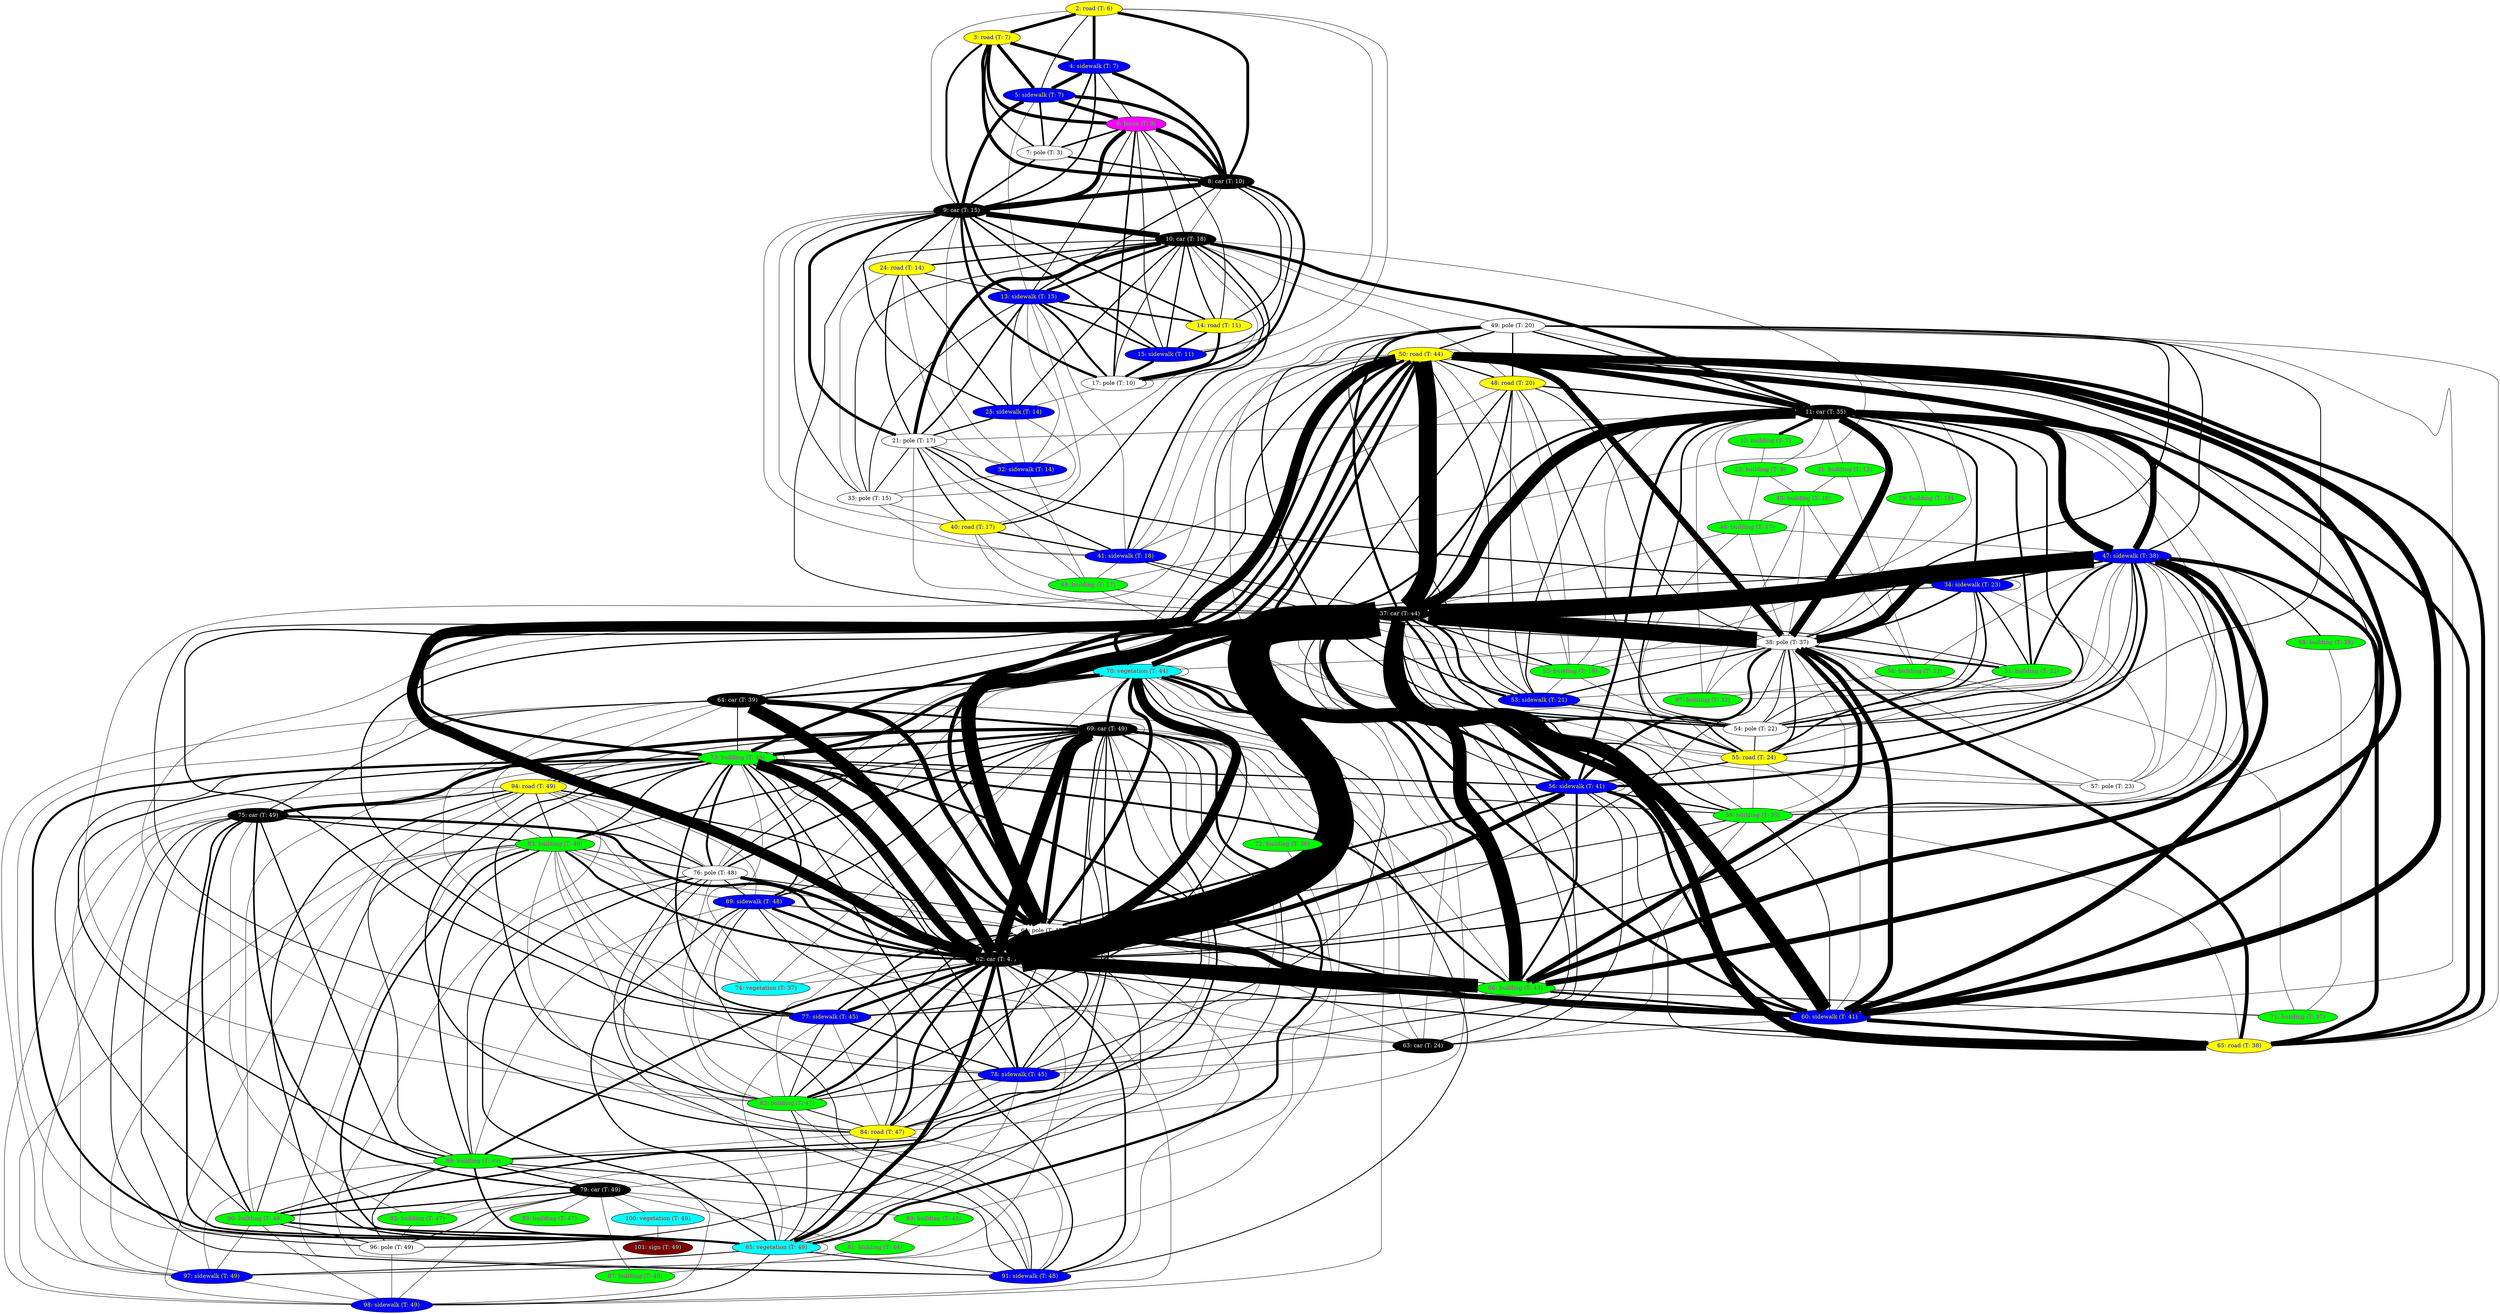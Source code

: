 // Num vertices: 84
// Num edges: 485
graph semantic_graph {
	2 [ label="2: road (T: 6)", fillcolor="#ffff00", fontcolor="#0000ff", pos = "36.7961, 109.279!", style=filled ] // 3D pos: 36.7961 109.279 2.03078 // Observers: 0,12,24,36,48,59,70,
	3 [ label="3: road (T: 7)", fillcolor="#ffff00", fontcolor="#0000ff", pos = "41.6663, 117.619!", style=filled ] // 3D pos: 41.6663 117.619 1.64904 // Observers: 0,12,24,36,48,59,70,81,
	4 [ label="4: sidewalk (T: 7)", fillcolor="#0000ff", fontcolor="#ffff00", pos = "40.5764, 113.915!", style=filled ] // 3D pos: 40.5764 113.915 2.08299 // Observers: 0,12,24,36,48,59,70,81,
	5 [ label="5: sidewalk (T: 7)", fillcolor="#0000ff", fontcolor="#ffff00", pos = "39.7301, 122.02!", style=filled ] // 3D pos: 39.7301  122.02 2.08752 // Observers: 0,12,24,36,48,59,70,81,
	6 [ label="6: fence (T: 9)", fillcolor="#ff00ff", fontcolor="#00ff00", pos = "35.2888, 126.488!", style=filled ] // 3D pos: 35.2888 126.488 2.75901 // Observers: 0,12,24,36,48,59,70,81,92,106,
	7 [ label="7: pole (T: 3)", fillcolor="#ffffff", fontcolor="#000000", pos = "40.7771, 121.359!", style=filled ] // 3D pos: 40.7771 121.359 2.32973 // Observers: 0,12,24,36,
	8 [ label="8: car (T: 10)", fillcolor="#000000", fontcolor="#ffffff", pos = "36.3176, 120.909!", style=filled ] // 3D pos: 36.3176 120.909 2.31108 // Observers: 0,12,24,36,48,59,70,81,92,106,120,
	9 [ label="9: car (T: 15)", fillcolor="#000000", fontcolor="#ffffff", pos = "29.7477, 120.81!", style=filled ] // 3D pos: 29.7477  120.81 2.33007 // Observers: 0,12,24,36,48,59,70,81,92,106,120,132,149,157,170,
	10 [ label="10: car (T: 18)", fillcolor="#000000", fontcolor="#ffffff", pos = "22.5979, 120.637!", style=filled ] // 3D pos: 22.5979 120.637 2.38508 // Observers: 0,12,24,36,48,59,70,81,106,120,132,141,149,157,170,183,193,205,
	11 [ label="11: car (T: 35)", fillcolor="#000000", fontcolor="#ffffff", pos = "6.30613, 119.093!", style=filled ] // 3D pos: 6.30613 119.093 2.39058 // Observers: 0,12,24,36,48,59,70,81,183,193,205,217,232,245,255,265,276,291,309,327,345,363,378,394,411,426,442,460,
	12 [ label="12: building (T: 7)", fillcolor="#00ff00", fontcolor="#ff00ff", pos = "4.7421, 112.976!", style=filled ] // 3D pos:  4.7421 112.976 12.6003 // Observers: 12,12,24,36,48,59,70,81,
	13 [ label="13: sidewalk (T: 15)", fillcolor="#0000ff", fontcolor="#ffff00", pos = "26.5966, 123.624!", style=filled ] // 3D pos: 26.5966 123.624  1.8158 // Observers: 81,81,106,120,132,157,170,
	14 [ label="14: road (T: 11)", fillcolor="#ffff00", fontcolor="#0000ff", pos = "36.5167, 117.516!", style=filled ] // 3D pos: 36.5167 117.516 1.63895 // Observers: 92,92,106,120,132,
	15 [ label="15: sidewalk (T: 11)", fillcolor="#0000ff", fontcolor="#ffff00", pos = "35.1859, 113.944!", style=filled ] // 3D pos: 35.1859 113.944 2.04333 // Observers: 92,92,106,120,132,
	17 [ label="17: pole (T: 10)", fillcolor="#ffffff", fontcolor="#000000", pos = "33.4696, 112.45!", style=filled ] // 3D pos: 33.4696  112.45 2.24704 // Observers: 92,92,106,106,106,120,120,
	21 [ label="21: pole (T: 17)", fillcolor="#ffffff", fontcolor="#000000", pos = "19.068, 122.329!", style=filled ] // 3D pos:  19.068 122.329 6.60728 // Observers: 92,92,106,120,132,149,157,170,183,193,
	23 [ label="23: building (T: 9)", fillcolor="#00ff00", fontcolor="#ff00ff", pos = "1.26734, 113.66!", style=filled ] // 3D pos: 1.26734  113.66 11.5494 // Observers: 92,92,
	24 [ label="24: road (T: 14)", fillcolor="#ffff00", fontcolor="#0000ff", pos = "30.2084, 117.479!", style=filled ] // 3D pos: 30.2084 117.479   1.634 // Observers: 141,141,149,157,
	25 [ label="25: sidewalk (T: 14)", fillcolor="#0000ff", fontcolor="#ffff00", pos = "28.9619, 114.077!", style=filled ] // 3D pos: 28.9619 114.077 2.03481 // Observers: 141,141,149,157,
	29 [ label="29: building (T: 15)", fillcolor="#00ff00", fontcolor="#ff00ff", pos = "-14.8492, 114.177!", style=filled ] // 3D pos: -14.8492 114.177 13.1562 // Observers: 141,141,
	31 [ label="31: building (T: 13)", fillcolor="#00ff00", fontcolor="#ff00ff", pos = "-4.47406, 112.941!", style=filled ] // 3D pos: -4.47406 112.941  11.009 // Observers: 149,149,
	32 [ label="32: sidewalk (T: 14)", fillcolor="#0000ff", fontcolor="#ffff00", pos = "21.0935, 123.327!", style=filled ] // 3D pos: 21.0935 123.327 1.95101 // Observers: 157,157,
	33 [ label="33: pole (T: 15)", fillcolor="#ffffff", fontcolor="#000000", pos = "23.6705, 121.896!", style=filled ] // 3D pos: 23.6705 121.896 2.29383 // Observers: 157,157,170,
	34 [ label="34: sidewalk (T: 23)", fillcolor="#0000ff", fontcolor="#ffff00", pos = "6.60702, 123.481!", style=filled ] // 3D pos: 6.60702 123.481 1.75484 // Observers: 157,157,170,183,255,255,265,
	37 [ label="37: car (T: 44)", fillcolor="#000000", fontcolor="#ffffff", pos = "7.99192, 108.31!", style=filled ] // 3D pos: 7.99192  108.31 2.29295 // Observers: 157,157,183,205,217,217,217,232,232,245,255,265,265,276,276,291,291,309,309,309,327,327,327,345,345,345,345,363,363,378,378,378,394,394,394,411,411,426,426,442,442,460,460,477,494,510,524,537,549,561,573,589,
	38 [ label="38: pole (T: 37)", fillcolor="#ffffff", fontcolor="#000000", pos = "4.53143, 114.276!", style=filled ] // 3D pos: 4.53143 114.276  4.8441 // Observers: 170,170,193,205,217,232,245,255,265,276,291,309,327,345,363,378,394,411,426,442,477,494,
	40 [ label="40: road (T: 17)", fillcolor="#ffff00", fontcolor="#0000ff", pos = "24.4722, 117.434!", style=filled ] // 3D pos: 24.4722 117.434  1.6168 // Observers: 170,170,183,193,
	41 [ label="41: sidewalk (T: 18)", fillcolor="#0000ff", fontcolor="#ffff00", pos = "22.4138, 114.074!", style=filled ] // 3D pos: 22.4138 114.074  1.9534 // Observers: 170,170,183,193,205,
	43 [ label="43: building (T: 16)", fillcolor="#00ff00", fontcolor="#ff00ff", pos = "-2.24078, 113.733!", style=filled ] // 3D pos: -2.24078 113.733 9.03069 // Observers: 183,183,
	44 [ label="44: building (T: 17)", fillcolor="#00ff00", fontcolor="#ff00ff", pos = "18.0031, 123.427!", style=filled ] // 3D pos: 18.0031 123.427 4.25153 // Observers: 193,193,
	45 [ label="45: sidewalk (T: 21)", fillcolor="#0000ff", fontcolor="#ffff00", pos = "13.6468, 122.53!", style=filled ] // 3D pos: 13.6468  122.53 2.01178 // Observers: 193,193,205,217,232,245,
	46 [ label="46: building (T: 17)", fillcolor="#00ff00", fontcolor="#ff00ff", pos = "2.32451, 113.111!", style=filled ] // 3D pos: 2.32451 113.111 7.65596 // Observers: 193,193,
	47 [ label="47: sidewalk (T: 38)", fillcolor="#0000ff", fontcolor="#ffff00", pos = "1.97953, 115.998!", style=filled ] // 3D pos: 1.97953 115.998 1.71101 // Observers: 193,193,205,217,232,245,255,265,276,291,309,327,345,363,378,394,411,426,442,460,477,494,510,
	48 [ label="48: road (T: 20)", fillcolor="#ffff00", fontcolor="#0000ff", pos = "19.0373, 117.438!", style=filled ] // 3D pos: 19.0373 117.438 1.62086 // Observers: 205,205,217,232,
	49 [ label="49: pole (T: 20)", fillcolor="#ffffff", fontcolor="#000000", pos = "13.642, 113.004!", style=filled ] // 3D pos:  13.642 113.004 2.29588 // Observers: 205,205,217,232,
	50 [ label="50: road (T: 44)", fillcolor="#ffff00", fontcolor="#0000ff", pos = "10.1966, 108.594!", style=filled ] // 3D pos: 10.1966 108.594 1.84315 // Observers: 205,205,217,232,291,291,291,309,309,327,345,394,394,426,442,460,477,494,524,537,549,561,573,589,
	51 [ label="51: building (T: 22)", fillcolor="#00ff00", fontcolor="#ff00ff", pos = "1.26776, 118.218!", style=filled ] // 3D pos: 1.26776 118.218 7.46823 // Observers: 205,205,217,232,245,255,
	52 [ label="52: building (T: 19)", fillcolor="#00ff00", fontcolor="#ff00ff", pos = "16.2615, 113.13!", style=filled ] // 3D pos: 16.2615  113.13 2.21297 // Observers: 217,217,
	53 [ label="53: sidewalk (T: 21)", fillcolor="#0000ff", fontcolor="#ffff00", pos = "16.3999, 114.001!", style=filled ] // 3D pos: 16.3999 114.001 2.10182 // Observers: 217,217,232,245,
	54 [ label="54: pole (T: 22)", fillcolor="#ffffff", fontcolor="#000000", pos = "13.893, 122.006!", style=filled ] // 3D pos:  13.893 122.006 2.18859 // Observers: 217,217,232,245,255,
	55 [ label="55: road (T: 24)", fillcolor="#ffff00", fontcolor="#0000ff", pos = "13.2726, 117.255!", style=filled ] // 3D pos: 13.2726 117.255 1.60837 // Observers: 245,245,255,265,276,
	56 [ label="56: sidewalk (T: 41)", fillcolor="#0000ff", fontcolor="#ffff00", pos = "4.75075, 108.796!", style=filled ] // 3D pos: 4.75075 108.796 1.90388 // Observers: 265,265,276,276,291,426,442,524,537,549,
	57 [ label="57: pole (T: 23)", fillcolor="#ffffff", fontcolor="#000000", pos = "7.11666, 120.891!", style=filled ] // 3D pos: 7.11666 120.891 2.37684 // Observers: 265,265,
	58 [ label="58: building (T: 23)", fillcolor="#00ff00", fontcolor="#ff00ff", pos = "-5.46531, 113.006!", style=filled ] // 3D pos: -5.46531 113.006 7.70861 // Observers: 265,265,
	59 [ label="59: building (T: 39)", fillcolor="#00ff00", fontcolor="#ff00ff", pos = "2.44232, 111.601!", style=filled ] // 3D pos: 2.44232 111.601  5.5479 // Observers: 276,276,524,
	60 [ label="60: sidewalk (T: 41)", fillcolor="#0000ff", fontcolor="#ffff00", pos = "10.8145, 112.803!", style=filled ] // 3D pos: 10.8145 112.803 2.17665 // Observers: 276,276,291,309,327,345,363,378,394,411,426,442,460,477,494,510,524,537,549,
	61 [ label="61: pole (T: 47)", fillcolor="#ffffff", fontcolor="#000000", pos = "6.10836, 101.249!", style=filled ] // 3D pos: 6.10836 101.249 5.73982 // Observers: 276,276,291,309,327,345,363,378,394,411,426,442,460,477,494,510,524,561,573,589,604,632,
	62 [ label="62: car (T: 49)", fillcolor="#000000", fontcolor="#ffffff", pos = "7.7086, 98.577!", style=filled ] // 3D pos:  7.7086  98.577 2.49189 // Observers: 276,276,291,291,309,309,309,327,327,327,327,345,345,345,363,363,363,378,378,378,394,394,394,411,411,411,426,426,442,442,442,460,460,477,477,477,494,494,510,510,524,524,537,537,549,549,561,561,573,573,589,589,604,604,619,619,632,632,648,648,666,
	63 [ label="63: car (T: 24)", fillcolor="#000000", fontcolor="#ffffff", pos = "7.59776, 101.693!", style=filled ] // 3D pos: 7.59776 101.693 2.54444 // Observers: 276,276,
	64 [ label="64: car (T: 39)", fillcolor="#000000", fontcolor="#ffffff", pos = "7.57811, 95.743!", style=filled ] // 3D pos: 7.57811  95.743 2.69519 // Observers: 276,276,291,309,327,345,363,378,411,460,477,494,510,524,
	65 [ label="65: road (T: 38)", fillcolor="#ffff00", fontcolor="#0000ff", pos = "9.02764, 113.99!", style=filled ] // 3D pos: 9.02764  113.99 1.64261 // Observers: 291,291,309,327,345,363,378,394,411,426,510,
	66 [ label="66: building (T: 43)", fillcolor="#00ff00", fontcolor="#ff00ff", pos = "1.35798, 104.963!", style=filled ] // 3D pos: 1.35798 104.963  6.4649 // Observers: 291,291,309,327,345,363,378,394,411,426,442,460,477,494,537,549,561,573,
	67 [ label="67: building (T: 32)", fillcolor="#00ff00", fontcolor="#ff00ff", pos = "-4.12693, 116.992!", style=filled ] // 3D pos: -4.12693 116.992 5.91071 // Observers: 291,291,
	68 [ label="68: building (T: 35)", fillcolor="#00ff00", fontcolor="#ff00ff", pos = "-10.3829, 117.397!", style=filled ] // 3D pos: -10.3829 117.397 7.14826 // Observers: 426,426,442,460,
	69 [ label="69: car (T: 49)", fillcolor="#000000", fontcolor="#ffffff", pos = "7.77776, 90.7459!", style=filled ] // 3D pos: 7.77776 90.7459 2.65332 // Observers: 426,426,442,460,477,494,510,524,537,549,561,561,573,573,589,604,619,632,648,666,
	70 [ label="70: vegetation (T: 44)", fillcolor="#00ffff", fontcolor="#ff0000", pos = "9.51335, 102.33!", style=filled ] // 3D pos: 9.51335  102.33 4.28182 // Observers: 442,442,460,460,477,510,524,537,549,561,573,589,
	71 [ label="71: building (T: 37)", fillcolor="#00ff00", fontcolor="#ff00ff", pos = "-9.08727, 115.055!", style=filled ] // 3D pos: -9.08727 115.055 6.62306 // Observers: 477,477,494,
	72 [ label="72: building (T: 36)", fillcolor="#00ff00", fontcolor="#ff00ff", pos = "12.5093, 71.9118!", style=filled ] // 3D pos: 12.5093 71.9118 3.30479 // Observers: 477,477,
	73 [ label="73: building (T: 48)", fillcolor="#00ff00", fontcolor="#ff00ff", pos = "12.192, 98.8056!", style=filled ] // 3D pos:  12.192 98.8056  5.3863 // Observers: 494,494,510,524,537,549,561,573,589,604,619,632,648,648,
	74 [ label="74: vegetation (T: 37)", fillcolor="#00ffff", fontcolor="#ff0000", pos = "10.8001, 88.5701!", style=filled ] // 3D pos: 10.8001 88.5701 8.03637 // Observers: 494,494,
	75 [ label="75: car (T: 49)", fillcolor="#000000", fontcolor="#ffffff", pos = "6.78675, 83.9379!", style=filled ] // 3D pos: 6.78675 83.9379 2.58595 // Observers: 494,494,510,589,604,619,632,648,666,
	76 [ label="76: pole (T: 48)", fillcolor="#ffffff", fontcolor="#000000", pos = "4.53663, 96.4784!", style=filled ] // 3D pos: 4.53663 96.4784 6.64798 // Observers: 537,537,549,619,648,
	77 [ label="77: sidewalk (T: 45)", fillcolor="#0000ff", fontcolor="#ffff00", pos = "10.6194, 106.841!", style=filled ] // 3D pos: 10.6194 106.841 1.92095 // Observers: 561,561,573,589,604,
	78 [ label="78: sidewalk (T: 45)", fillcolor="#0000ff", fontcolor="#ffff00", pos = "3.44386, 100.647!", style=filled ] // 3D pos: 3.44386 100.647 1.92999 // Observers: 573,573,589,604,
	79 [ label="79: car (T: 49)", fillcolor="#000000", fontcolor="#ffffff", pos = "5.80939, 75.8576!", style=filled ] // 3D pos: 5.80939 75.8576 2.48666 // Observers: 573,573,632,648,666,
	80 [ label="80: building (T: 43)", fillcolor="#00ff00", fontcolor="#ff00ff", pos = "12.9054, 71.7424!", style=filled ] // 3D pos: 12.9054 71.7424  8.2553 // Observers: 573,573,
	81 [ label="81: building (T: 44)", fillcolor="#00ff00", fontcolor="#ff00ff", pos = "12.9393, 74.088!", style=filled ] // 3D pos: 12.9393 74.088 15.544 // Observers: 573,573,
	82 [ label="82: building (T: 47)", fillcolor="#00ff00", fontcolor="#ff00ff", pos = "3.08487, 98.5591!", style=filled ] // 3D pos: 3.08487 98.5591 4.86417 // Observers: 589,589,604,632,
	83 [ label="83: building (T: 49)", fillcolor="#00ff00", fontcolor="#ff00ff", pos = "10.2995, 93.6449!", style=filled ] // 3D pos: 10.2995 93.6449 4.28918 // Observers: 604,604,648,666,
	84 [ label="84: road (T: 47)", fillcolor="#ffff00", fontcolor="#0000ff", pos = "8.08589, 102.273!", style=filled ] // 3D pos: 8.08589 102.273 1.64324 // Observers: 604,604,619,632,
	85 [ label="85: vegetation (T: 49)", fillcolor="#00ffff", fontcolor="#ff0000", pos = "10.4526, 96.4861!", style=filled ] // 3D pos: 10.4526 96.4861  5.2551 // Observers: 604,604,619,632,648,666,666,
	87 [ label="87: building (T: 45)", fillcolor="#00ff00", fontcolor="#ff00ff", pos = "13.2034, 77.3515!", style=filled ] // 3D pos: 13.2034 77.3515 16.7913 // Observers: 604,604,
	88 [ label="88: building (T: 49)", fillcolor="#00ff00", fontcolor="#ff00ff", pos = "3.00005, 93.1453!", style=filled ] // 3D pos: 3.00005 93.1453 5.51512 // Observers: 619,619,648,666,
	89 [ label="89: sidewalk (T: 48)", fillcolor="#0000ff", fontcolor="#ffff00", pos = "10.455, 100.657!", style=filled ] // 3D pos:  10.455 100.657 2.00425 // Observers: 619,619,632,648,
	90 [ label="90: building (T: 49)", fillcolor="#00ff00", fontcolor="#ff00ff", pos = "12.5492, 83.6366!", style=filled ] // 3D pos: 12.5492 83.6366 8.38408 // Observers: 619,619,632,648,666,
	91 [ label="91: sidewalk (T: 48)", fillcolor="#0000ff", fontcolor="#ffff00", pos = "2.3616, 92.7919!", style=filled ] // 3D pos:  2.3616 92.7919 1.96107 // Observers: 632,632,648,
	92 [ label="92: building (T: 47)", fillcolor="#00ff00", fontcolor="#ff00ff", pos = "1.12793, 81.751!", style=filled ] // 3D pos: 1.12793  81.751 7.24001 // Observers: 632,632,
	93 [ label="93: building (T: 47)", fillcolor="#00ff00", fontcolor="#ff00ff", pos = "13.6229, 67.9373!", style=filled ] // 3D pos: 13.6229 67.9373  13.955 // Observers: 632,632,
	94 [ label="94: road (T: 49)", fillcolor="#ffff00", fontcolor="#0000ff", pos = "8.27629, 96.8083!", style=filled ] // 3D pos: 8.27629 96.8083 1.63178 // Observers: 648,648,666,
	96 [ label="96: pole (T: 49)", fillcolor="#ffffff", fontcolor="#000000", pos = "4.53301, 79.5684!", style=filled ] // 3D pos: 4.53301 79.5684 6.66138 // Observers: 648,648,666,
	97 [ label="97: sidewalk (T: 49)", fillcolor="#0000ff", fontcolor="#ffff00", pos = "10.3501, 94.9152!", style=filled ] // 3D pos: 10.3501 94.9152 1.93467 // Observers: 666,666,
	98 [ label="98: sidewalk (T: 49)", fillcolor="#0000ff", fontcolor="#ffff00", pos = "2.8235, 87.5714!", style=filled ] // 3D pos:  2.8235 87.5714 1.88298 // Observers: 666,666,
	100 [ label="100: vegetation (T: 49)", fillcolor="#00ffff", fontcolor="#ff0000", pos = "11.5592, 65.647!", style=filled ] // 3D pos: 11.5592  65.647 7.78799 // Observers: 666,666,
	101 [ label="101: sign (T: 49)", fillcolor="#7f0000", fontcolor="#80ffff", pos = "13.0621, 49.0317!", style=filled ] // 3D pos: 13.0621 49.0317 3.86575 // Observers: 666,666,
	2--3 [ penwidth=7 ]
	2--4 [ penwidth=7 ]
	2--8 [ penwidth=7 ]
	3--4 [ penwidth=8 ]
	3--5 [ penwidth=8 ]
	3--6 [ penwidth=8 ]
	3--7 [ penwidth=4 ]
	3--8 [ penwidth=8 ]
	4--5 [ penwidth=8 ]
	4--7 [ penwidth=4 ]
	4--8 [ penwidth=8 ]
	5--6 [ penwidth=8 ]
	5--7 [ penwidth=4 ]
	5--8 [ penwidth=8 ]
	5--9 [ penwidth=8 ]
	6--7 [ penwidth=4 ]
	6--8 [ penwidth=10 ]
	6--9 [ penwidth=10 ]
	7--8 [ penwidth=4 ]
	7--9 [ penwidth=4 ]
	8--9 [ penwidth=11 ]
	9--10 [ penwidth=14 ]
	10--11 [ penwidth=8 ]
	11--12 [ penwidth=7 ]
	4--6 [ penwidth=2 ]
	3--9 [ penwidth=5 ]
	4--9 [ penwidth=4 ]
	2--5 [ penwidth=2 ]
	2--9 [ penwidth=1 ]
	5--13 [ penwidth=1 ]
	6--13 [ penwidth=2 ]
	8--13 [ penwidth=3 ]
	9--13 [ penwidth=6 ]
	10--13 [ penwidth=6 ]
	6--14 [ penwidth=2 ]
	6--15 [ penwidth=2 ]
	6--17 [ penwidth=4 ]
	8--14 [ penwidth=3 ]
	8--15 [ penwidth=3 ]
	8--17 [ penwidth=6 ]
	9--14 [ penwidth=4 ]
	9--15 [ penwidth=4 ]
	9--17 [ penwidth=6 ]
	9--21 [ penwidth=7 ]
	14--15 [ penwidth=4 ]
	14--17 [ penwidth=6 ]
	15--17 [ penwidth=6 ]
	11--21 [ penwidth=1 ]
	11--23 [ penwidth=1 ]
	10--6 [ penwidth=2 ]
	10--21 [ penwidth=9 ]
	13--14 [ penwidth=4 ]
	13--21 [ penwidth=4 ]
	2--15 [ penwidth=1 ]
	2--17 [ penwidth=1 ]
	12--23 [ penwidth=1 ]
	15--13 [ penwidth=4 ]
	13--17 [ penwidth=5 ]
	17--17 [ penwidth=1 ]
	14--10 [ penwidth=3 ]
	15--10 [ penwidth=3 ]
	17--10 [ penwidth=2 ]
	8--10 [ penwidth=1 ]
	10--24 [ penwidth=3 ]
	10--25 [ penwidth=3 ]
	24--25 [ penwidth=3 ]
	11--29 [ penwidth=1 ]
	9--24 [ penwidth=3 ]
	9--25 [ penwidth=3 ]
	17--25 [ penwidth=1 ]
	24--21 [ penwidth=3 ]
	25--21 [ penwidth=3 ]
	11--31 [ penwidth=1 ]
	24--32 [ penwidth=1 ]
	24--13 [ penwidth=2 ]
	24--33 [ penwidth=1 ]
	25--32 [ penwidth=1 ]
	25--13 [ penwidth=2 ]
	25--33 [ penwidth=1 ]
	13--32 [ penwidth=1 ]
	13--33 [ penwidth=2 ]
	21--32 [ penwidth=1 ]
	21--34 [ penwidth=3 ]
	21--33 [ penwidth=2 ]
	9--32 [ penwidth=1 ]
	9--33 [ penwidth=2 ]
	10--32 [ penwidth=1 ]
	10--33 [ penwidth=2 ]
	32--33 [ penwidth=1 ]
	11--34 [ penwidth=5 ]
	11--37 [ penwidth=27 ]
	34--38 [ penwidth=4 ]
	13--40 [ penwidth=1 ]
	13--41 [ penwidth=1 ]
	21--40 [ penwidth=3 ]
	21--41 [ penwidth=3 ]
	33--40 [ penwidth=1 ]
	33--41 [ penwidth=1 ]
	9--40 [ penwidth=1 ]
	9--41 [ penwidth=1 ]
	10--40 [ penwidth=3 ]
	10--41 [ penwidth=4 ]
	40--41 [ penwidth=3 ]
	37--38 [ penwidth=41 ]
	29--38 [ penwidth=1 ]
	11--38 [ penwidth=19 ]
	38--43 [ penwidth=1 ]
	23--43 [ penwidth=1 ]
	31--43 [ penwidth=1 ]
	40--44 [ penwidth=1 ]
	40--45 [ penwidth=1 ]
	41--44 [ penwidth=1 ]
	41--45 [ penwidth=2 ]
	38--46 [ penwidth=1 ]
	38--47 [ penwidth=20 ]
	21--44 [ penwidth=1 ]
	21--45 [ penwidth=1 ]
	10--44 [ penwidth=1 ]
	10--45 [ penwidth=2 ]
	11--46 [ penwidth=1 ]
	11--45 [ penwidth=5 ]
	11--47 [ penwidth=19 ]
	44--45 [ penwidth=1 ]
	46--47 [ penwidth=1 ]
	37--46 [ penwidth=1 ]
	37--47 [ penwidth=43 ]
	23--46 [ penwidth=1 ]
	32--44 [ penwidth=1 ]
	43--46 [ penwidth=1 ]
	45--48 [ penwidth=3 ]
	45--49 [ penwidth=3 ]
	41--50 [ penwidth=1 ]
	41--48 [ penwidth=1 ]
	41--49 [ penwidth=1 ]
	41--37 [ penwidth=2 ]
	47--51 [ penwidth=5 ]
	47--50 [ penwidth=16 ]
	47--49 [ penwidth=3 ]
	38--51 [ penwidth=5 ]
	38--50 [ penwidth=16 ]
	38--49 [ penwidth=3 ]
	10--48 [ penwidth=1 ]
	10--49 [ penwidth=1 ]
	37--50 [ penwidth=45 ]
	37--49 [ penwidth=6 ]
	11--51 [ penwidth=5 ]
	11--50 [ penwidth=14 ]
	11--49 [ penwidth=3 ]
	48--49 [ penwidth=3 ]
	49--50 [ penwidth=3 ]
	50--52 [ penwidth=1 ]
	50--48 [ penwidth=3 ]
	50--53 [ penwidth=2 ]
	48--52 [ penwidth=1 ]
	48--53 [ penwidth=2 ]
	48--54 [ penwidth=2 ]
	48--37 [ penwidth=4 ]
	48--11 [ penwidth=3 ]
	45--52 [ penwidth=1 ]
	45--53 [ penwidth=3 ]
	45--54 [ penwidth=3 ]
	38--52 [ penwidth=1 ]
	49--52 [ penwidth=1 ]
	49--53 [ penwidth=2 ]
	49--54 [ penwidth=2 ]
	37--52 [ penwidth=3 ]
	37--53 [ penwidth=6 ]
	37--37 [ penwidth=1 ]
	11--52 [ penwidth=1 ]
	11--53 [ penwidth=3 ]
	11--54 [ penwidth=4 ]
	52--53 [ penwidth=1 ]
	52--54 [ penwidth=1 ]
	53--54 [ penwidth=3 ]
	44--54 [ penwidth=1 ]
	48--38 [ penwidth=2 ]
	53--38 [ penwidth=3 ]
	51--54 [ penwidth=2 ]
	47--55 [ penwidth=4 ]
	47--45 [ penwidth=2 ]
	47--53 [ penwidth=1 ]
	47--54 [ penwidth=2 ]
	45--55 [ penwidth=1 ]
	45--38 [ penwidth=2 ]
	53--55 [ penwidth=1 ]
	38--55 [ penwidth=4 ]
	38--54 [ penwidth=2 ]
	54--55 [ penwidth=2 ]
	54--37 [ penwidth=3 ]
	37--55 [ penwidth=6 ]
	11--55 [ penwidth=4 ]
	49--55 [ penwidth=1 ]
	51--55 [ penwidth=1 ]
	51--34 [ penwidth=3 ]
	51--37 [ penwidth=2 ]
	55--34 [ penwidth=4 ]
	47--34 [ penwidth=4 ]
	34--34 [ penwidth=1 ]
	34--54 [ penwidth=2 ]
	34--37 [ penwidth=2 ]
	55--56 [ penwidth=3 ]
	55--57 [ penwidth=1 ]
	47--58 [ penwidth=1 ]
	47--56 [ penwidth=6 ]
	47--57 [ penwidth=1 ]
	34--57 [ penwidth=1 ]
	38--58 [ penwidth=1 ]
	38--56 [ penwidth=6 ]
	38--57 [ penwidth=1 ]
	37--56 [ penwidth=15 ]
	37--57 [ penwidth=1 ]
	11--56 [ penwidth=6 ]
	11--57 [ penwidth=1 ]
	31--58 [ penwidth=1 ]
	43--58 [ penwidth=1 ]
	55--59 [ penwidth=1 ]
	55--60 [ penwidth=1 ]
	56--59 [ penwidth=3 ]
	56--56 [ penwidth=1 ]
	56--60 [ penwidth=8 ]
	56--61 [ penwidth=5 ]
	56--62 [ penwidth=11 ]
	56--63 [ penwidth=2 ]
	47--59 [ penwidth=1 ]
	47--60 [ penwidth=15 ]
	38--59 [ penwidth=1 ]
	38--60 [ penwidth=13 ]
	11--59 [ penwidth=1 ]
	11--60 [ penwidth=12 ]
	37--59 [ penwidth=3 ]
	37--60 [ penwidth=36 ]
	37--61 [ penwidth=36 ]
	37--62 [ penwidth=87 ]
	37--63 [ penwidth=2 ]
	37--64 [ penwidth=2 ]
	59--60 [ penwidth=2 ]
	59--61 [ penwidth=2 ]
	59--63 [ penwidth=1 ]
	60--63 [ penwidth=1 ]
	61--62 [ penwidth=51 ]
	61--63 [ penwidth=1 ]
	61--64 [ penwidth=13 ]
	62--63 [ penwidth=1 ]
	62--64 [ penwidth=32 ]
	63--64 [ penwidth=1 ]
	46--59 [ penwidth=1 ]
	49--60 [ penwidth=1 ]
	50--60 [ penwidth=18 ]
	50--65 [ penwidth=10 ]
	50--50 [ penwidth=1 ]
	50--56 [ penwidth=8 ]
	50--66 [ penwidth=14 ]
	50--61 [ penwidth=10 ]
	50--62 [ penwidth=26 ]
	56--66 [ penwidth=5 ]
	56--65 [ penwidth=2 ]
	47--66 [ penwidth=13 ]
	47--67 [ penwidth=1 ]
	47--65 [ penwidth=10 ]
	60--65 [ penwidth=10 ]
	60--62 [ penwidth=13 ]
	61--66 [ penwidth=15 ]
	38--66 [ penwidth=12 ]
	38--67 [ penwidth=1 ]
	38--65 [ penwidth=9 ]
	62--66 [ penwidth=34 ]
	62--62 [ penwidth=1 ]
	11--65 [ penwidth=9 ]
	37--66 [ penwidth=34 ]
	37--65 [ penwidth=25 ]
	43--67 [ penwidth=1 ]
	49--65 [ penwidth=1 ]
	58--67 [ penwidth=1 ]
	67--11 [ penwidth=1 ]
	65--62 [ penwidth=3 ]
	47--68 [ penwidth=3 ]
	61--69 [ penwidth=13 ]
	62--69 [ penwidth=30 ]
	66--70 [ penwidth=8 ]
	50--70 [ penwidth=9 ]
	56--70 [ penwidth=2 ]
	60--70 [ penwidth=7 ]
	61--70 [ penwidth=9 ]
	62--70 [ penwidth=24 ]
	37--70 [ penwidth=14 ]
	63--70 [ penwidth=1 ]
	70--70 [ penwidth=1 ]
	70--64 [ penwidth=5 ]
	64--69 [ penwidth=5 ]
	38--70 [ penwidth=1 ]
	66--71 [ penwidth=2 ]
	66--60 [ penwidth=5 ]
	47--62 [ penwidth=3 ]
	38--62 [ penwidth=2 ]
	69--72 [ penwidth=1 ]
	58--71 [ penwidth=1 ]
	68--71 [ penwidth=1 ]
	61--73 [ penwidth=8 ]
	61--74 [ penwidth=1 ]
	64--73 [ penwidth=2 ]
	64--74 [ penwidth=1 ]
	64--75 [ penwidth=2 ]
	37--73 [ penwidth=8 ]
	62--73 [ penwidth=26 ]
	62--74 [ penwidth=1 ]
	69--73 [ penwidth=6 ]
	69--74 [ penwidth=1 ]
	69--75 [ penwidth=8 ]
	73--74 [ penwidth=1 ]
	74--75 [ penwidth=1 ]
	70--73 [ penwidth=8 ]
	73--60 [ penwidth=5 ]
	59--62 [ penwidth=2 ]
	59--65 [ penwidth=1 ]
	73--59 [ penwidth=2 ]
	73--50 [ penwidth=7 ]
	59--50 [ penwidth=2 ]
	73--66 [ penwidth=5 ]
	73--56 [ penwidth=3 ]
	73--76 [ penwidth=5 ]
	66--76 [ penwidth=2 ]
	70--76 [ penwidth=2 ]
	70--69 [ penwidth=6 ]
	69--76 [ penwidth=4 ]
	37--76 [ penwidth=1 ]
	62--76 [ penwidth=8 ]
	73--77 [ penwidth=4 ]
	66--77 [ penwidth=2 ]
	50--77 [ penwidth=3 ]
	70--77 [ penwidth=3 ]
	69--69 [ penwidth=1 ]
	62--77 [ penwidth=7 ]
	37--77 [ penwidth=3 ]
	73--78 [ penwidth=3 ]
	66--78 [ penwidth=1 ]
	66--69 [ penwidth=1 ]
	50--78 [ penwidth=2 ]
	77--78 [ penwidth=3 ]
	77--61 [ penwidth=4 ]
	70--78 [ penwidth=2 ]
	61--78 [ penwidth=3 ]
	69--79 [ penwidth=1 ]
	62--78 [ penwidth=6 ]
	37--78 [ penwidth=2 ]
	69--78 [ penwidth=2 ]
	79--80 [ penwidth=1 ]
	80--81 [ penwidth=1 ]
	63--78 [ penwidth=1 ]
	72--80 [ penwidth=1 ]
	73--82 [ penwidth=3 ]
	50--82 [ penwidth=1 ]
	77--82 [ penwidth=2 ]
	78--82 [ penwidth=2 ]
	70--82 [ penwidth=1 ]
	61--82 [ penwidth=3 ]
	69--82 [ penwidth=3 ]
	37--82 [ penwidth=1 ]
	62--82 [ penwidth=6 ]
	62--75 [ penwidth=6 ]
	79--75 [ penwidth=4 ]
	79--81 [ penwidth=1 ]
	76--82 [ penwidth=1 ]
	73--83 [ penwidth=3 ]
	73--84 [ penwidth=3 ]
	73--85 [ penwidth=5 ]
	82--83 [ penwidth=1 ]
	82--84 [ penwidth=2 ]
	82--85 [ penwidth=2 ]
	77--83 [ penwidth=1 ]
	77--84 [ penwidth=1 ]
	77--85 [ penwidth=1 ]
	78--83 [ penwidth=1 ]
	78--84 [ penwidth=1 ]
	78--85 [ penwidth=1 ]
	61--83 [ penwidth=1 ]
	61--84 [ penwidth=2 ]
	61--85 [ penwidth=2 ]
	62--83 [ penwidth=5 ]
	62--84 [ penwidth=6 ]
	62--85 [ penwidth=10 ]
	69--83 [ penwidth=3 ]
	69--85 [ penwidth=6 ]
	75--83 [ penwidth=3 ]
	83--84 [ penwidth=1 ]
	83--85 [ penwidth=4 ]
	84--85 [ penwidth=3 ]
	79--87 [ penwidth=1 ]
	63--84 [ penwidth=1 ]
	64--83 [ penwidth=1 ]
	64--85 [ penwidth=1 ]
	70--84 [ penwidth=1 ]
	81--87 [ penwidth=1 ]
	73--88 [ penwidth=3 ]
	73--89 [ penwidth=4 ]
	84--88 [ penwidth=1 ]
	84--89 [ penwidth=2 ]
	84--76 [ penwidth=2 ]
	84--69 [ penwidth=3 ]
	85--88 [ penwidth=4 ]
	85--89 [ penwidth=3 ]
	85--76 [ penwidth=3 ]
	76--88 [ penwidth=2 ]
	76--89 [ penwidth=2 ]
	76--75 [ penwidth=3 ]
	62--88 [ penwidth=5 ]
	62--89 [ penwidth=6 ]
	75--90 [ penwidth=4 ]
	75--88 [ penwidth=3 ]
	69--90 [ penwidth=4 ]
	69--88 [ penwidth=3 ]
	69--89 [ penwidth=3 ]
	88--89 [ penwidth=1 ]
	79--90 [ penwidth=3 ]
	63--89 [ penwidth=1 ]
	70--89 [ penwidth=1 ]
	73--90 [ penwidth=2 ]
	73--91 [ penwidth=3 ]
	82--89 [ penwidth=1 ]
	82--91 [ penwidth=1 ]
	90--85 [ penwidth=4 ]
	84--91 [ penwidth=1 ]
	89--91 [ penwidth=2 ]
	89--61 [ penwidth=2 ]
	85--91 [ penwidth=2 ]
	85--75 [ penwidth=4 ]
	61--91 [ penwidth=1 ]
	62--91 [ penwidth=4 ]
	75--92 [ penwidth=1 ]
	75--91 [ penwidth=2 ]
	79--92 [ penwidth=1 ]
	79--93 [ penwidth=1 ]
	69--92 [ penwidth=1 ]
	69--91 [ penwidth=2 ]
	88--91 [ penwidth=2 ]
	73--73 [ penwidth=1 ]
	73--94 [ penwidth=2 ]
	88--83 [ penwidth=3 ]
	88--90 [ penwidth=2 ]
	88--94 [ penwidth=2 ]
	88--96 [ penwidth=2 ]
	88--79 [ penwidth=3 ]
	73--75 [ penwidth=1 ]
	83--90 [ penwidth=2 ]
	83--94 [ penwidth=2 ]
	83--89 [ penwidth=1 ]
	83--91 [ penwidth=1 ]
	83--76 [ penwidth=2 ]
	90--96 [ penwidth=2 ]
	89--94 [ penwidth=1 ]
	91--94 [ penwidth=1 ]
	91--76 [ penwidth=2 ]
	85--94 [ penwidth=3 ]
	76--94 [ penwidth=1 ]
	62--94 [ penwidth=3 ]
	75--96 [ penwidth=2 ]
	79--96 [ penwidth=2 ]
	69--94 [ penwidth=2 ]
	69--96 [ penwidth=2 ]
	94--75 [ penwidth=2 ]
	64--94 [ penwidth=1 ]
	92--96 [ penwidth=1 ]
	83--97 [ penwidth=1 ]
	83--98 [ penwidth=1 ]
	90--94 [ penwidth=1 ]
	90--97 [ penwidth=1 ]
	90--98 [ penwidth=1 ]
	88--97 [ penwidth=1 ]
	88--98 [ penwidth=1 ]
	94--97 [ penwidth=1 ]
	94--98 [ penwidth=1 ]
	85--97 [ penwidth=2 ]
	85--98 [ penwidth=2 ]
	85--85 [ penwidth=1 ]
	96--98 [ penwidth=1 ]
	62--97 [ penwidth=1 ]
	62--98 [ penwidth=1 ]
	69--97 [ penwidth=1 ]
	69--98 [ penwidth=1 ]
	75--97 [ penwidth=1 ]
	75--98 [ penwidth=1 ]
	79--98 [ penwidth=1 ]
	79--100 [ penwidth=1 ]
	97--98 [ penwidth=1 ]
	100--101 [ penwidth=1 ]
	64--97 [ penwidth=1 ]
}